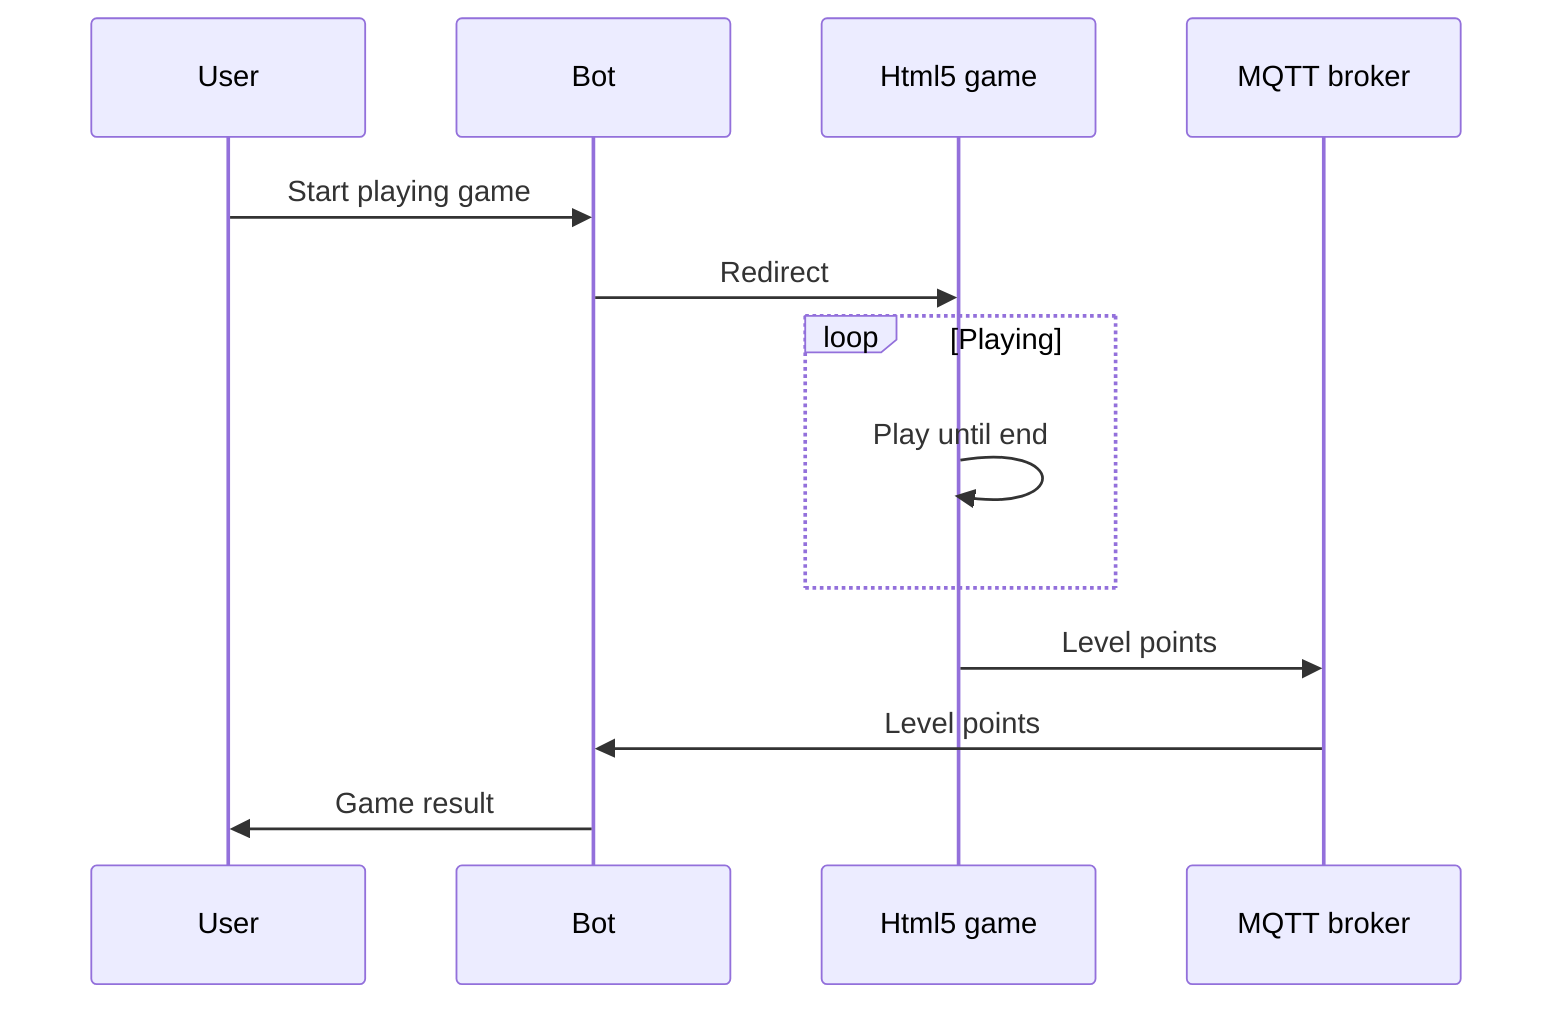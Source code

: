 sequenceDiagram

User->>Bot: Start playing game
Bot->>Html5 game: Redirect
loop Playing
    Html5 game->>Html5 game: Play until end
end
Html5 game->>MQTT broker: Level points
MQTT broker->>Bot: Level points
Bot->>User: Game result